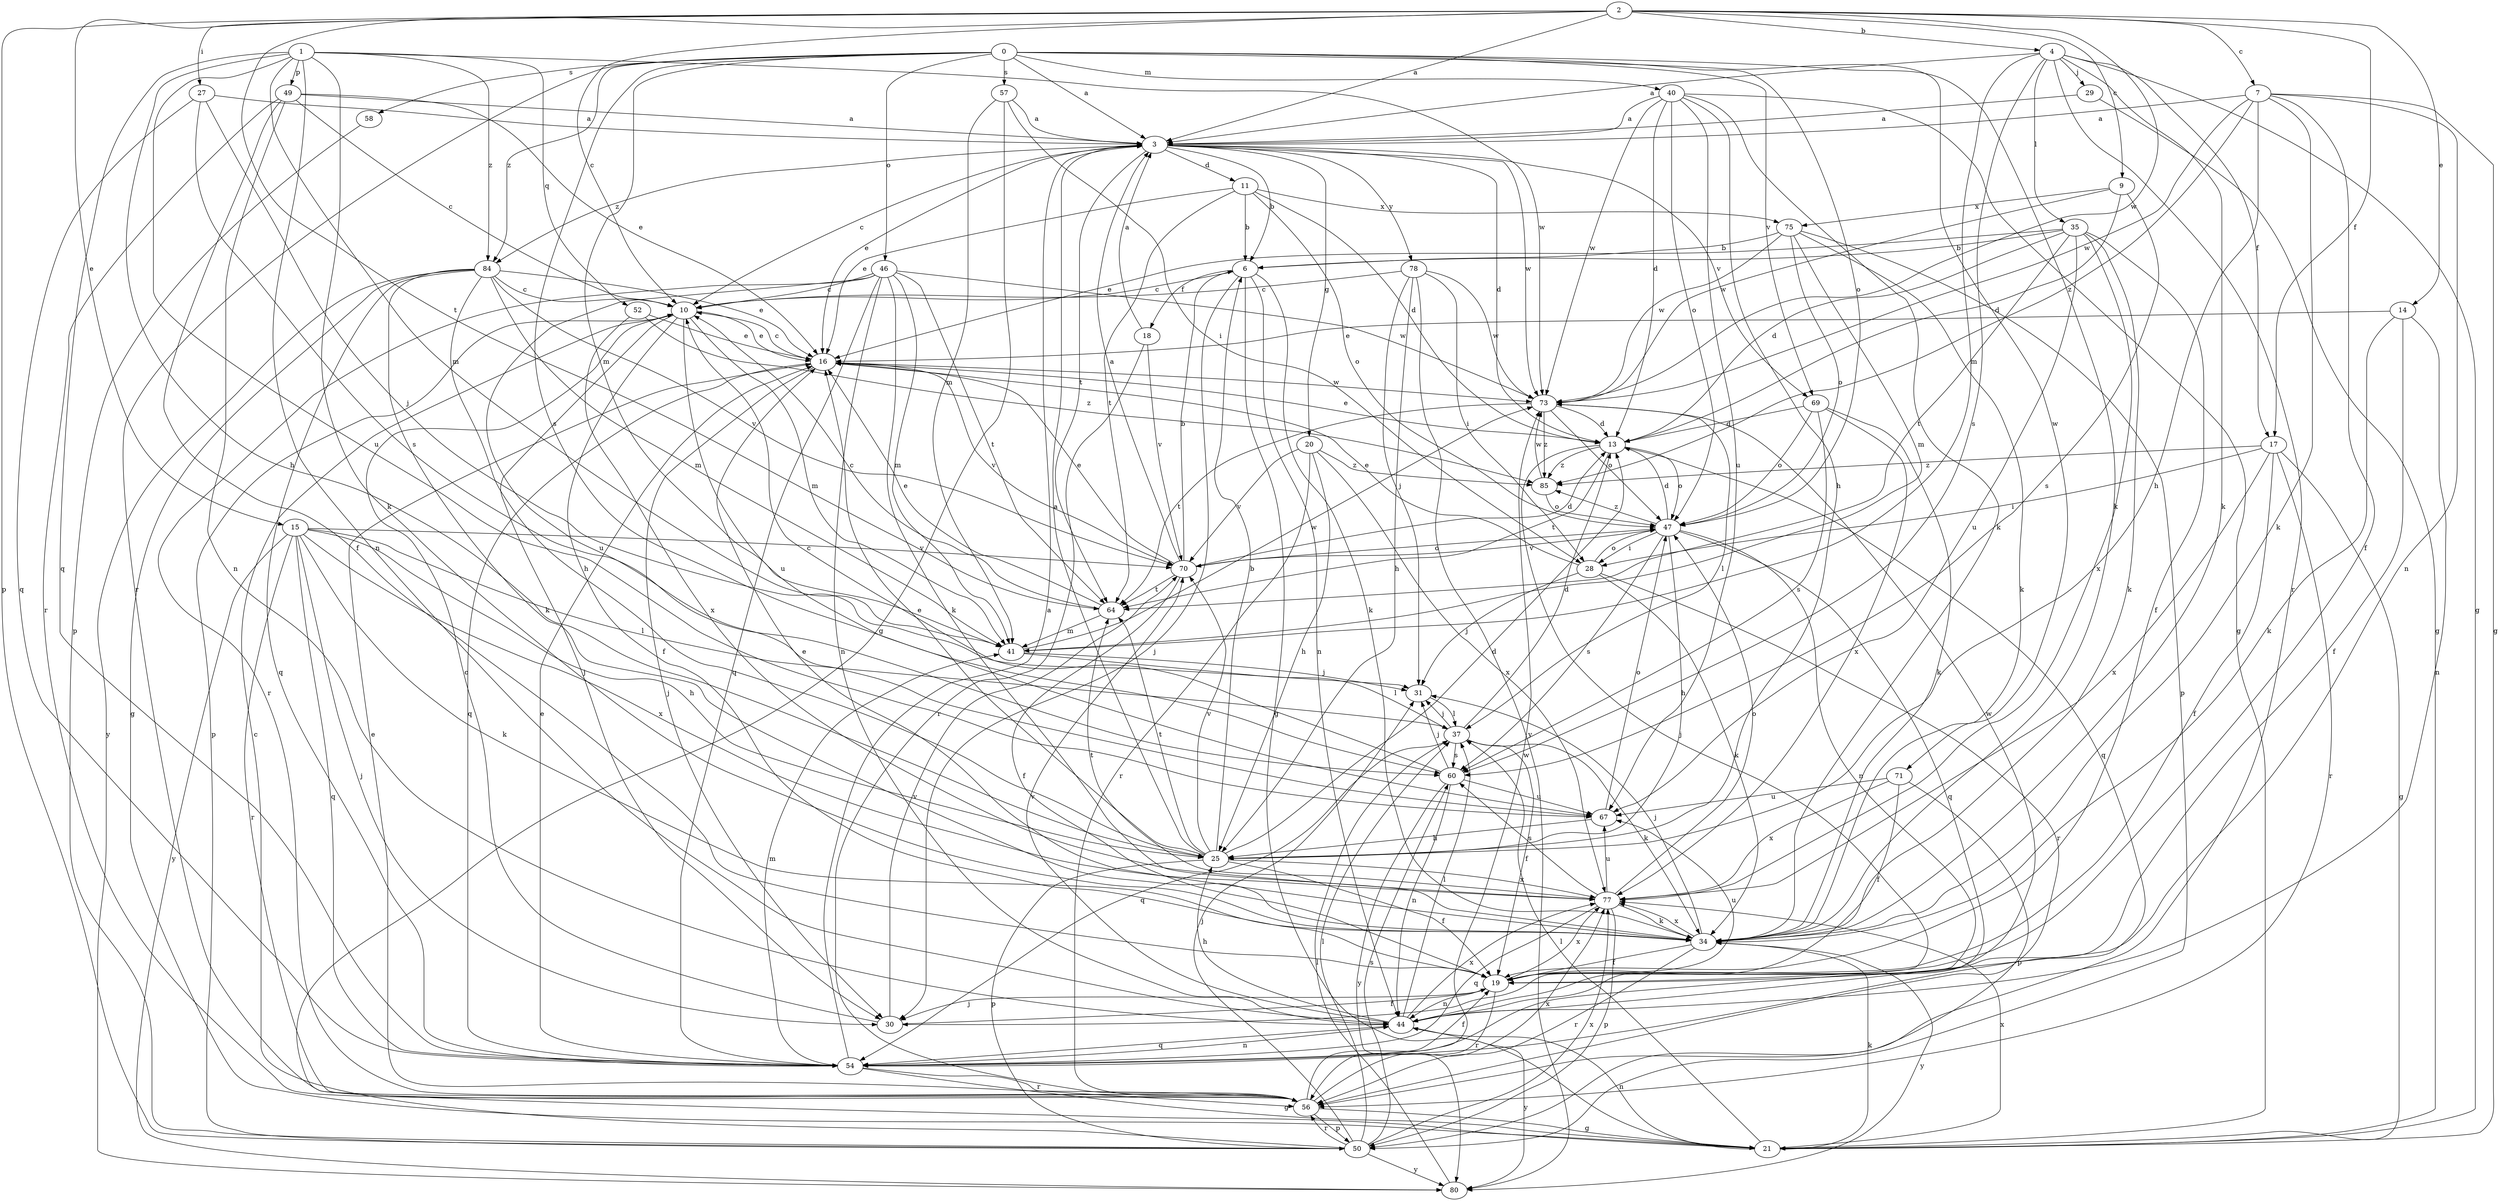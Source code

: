 strict digraph  {
0;
1;
2;
3;
4;
6;
7;
9;
10;
11;
13;
14;
15;
16;
17;
18;
19;
20;
21;
25;
27;
28;
29;
30;
31;
34;
35;
37;
40;
41;
44;
46;
47;
49;
50;
52;
54;
56;
57;
58;
60;
64;
67;
69;
70;
71;
73;
75;
77;
78;
80;
84;
85;
0 -> 3  [label=a];
0 -> 34  [label=k];
0 -> 40  [label=m];
0 -> 41  [label=m];
0 -> 46  [label=o];
0 -> 47  [label=o];
0 -> 56  [label=r];
0 -> 57  [label=s];
0 -> 58  [label=s];
0 -> 60  [label=s];
0 -> 69  [label=v];
0 -> 71  [label=w];
0 -> 84  [label=z];
1 -> 25  [label=h];
1 -> 34  [label=k];
1 -> 41  [label=m];
1 -> 44  [label=n];
1 -> 49  [label=p];
1 -> 52  [label=q];
1 -> 54  [label=q];
1 -> 67  [label=u];
1 -> 73  [label=w];
1 -> 84  [label=z];
2 -> 3  [label=a];
2 -> 4  [label=b];
2 -> 7  [label=c];
2 -> 9  [label=c];
2 -> 10  [label=c];
2 -> 14  [label=e];
2 -> 15  [label=e];
2 -> 17  [label=f];
2 -> 27  [label=i];
2 -> 50  [label=p];
2 -> 64  [label=t];
2 -> 73  [label=w];
3 -> 6  [label=b];
3 -> 10  [label=c];
3 -> 11  [label=d];
3 -> 13  [label=d];
3 -> 16  [label=e];
3 -> 20  [label=g];
3 -> 64  [label=t];
3 -> 69  [label=v];
3 -> 73  [label=w];
3 -> 78  [label=y];
3 -> 84  [label=z];
4 -> 3  [label=a];
4 -> 17  [label=f];
4 -> 21  [label=g];
4 -> 29  [label=j];
4 -> 34  [label=k];
4 -> 35  [label=l];
4 -> 41  [label=m];
4 -> 56  [label=r];
4 -> 60  [label=s];
6 -> 10  [label=c];
6 -> 18  [label=f];
6 -> 21  [label=g];
6 -> 30  [label=j];
6 -> 34  [label=k];
6 -> 44  [label=n];
7 -> 3  [label=a];
7 -> 19  [label=f];
7 -> 21  [label=g];
7 -> 25  [label=h];
7 -> 34  [label=k];
7 -> 44  [label=n];
7 -> 73  [label=w];
7 -> 85  [label=z];
9 -> 13  [label=d];
9 -> 60  [label=s];
9 -> 73  [label=w];
9 -> 75  [label=x];
10 -> 16  [label=e];
10 -> 19  [label=f];
10 -> 30  [label=j];
10 -> 41  [label=m];
10 -> 50  [label=p];
10 -> 67  [label=u];
11 -> 6  [label=b];
11 -> 13  [label=d];
11 -> 16  [label=e];
11 -> 47  [label=o];
11 -> 64  [label=t];
11 -> 75  [label=x];
13 -> 16  [label=e];
13 -> 30  [label=j];
13 -> 47  [label=o];
13 -> 54  [label=q];
13 -> 64  [label=t];
13 -> 85  [label=z];
14 -> 16  [label=e];
14 -> 19  [label=f];
14 -> 34  [label=k];
14 -> 44  [label=n];
15 -> 25  [label=h];
15 -> 30  [label=j];
15 -> 34  [label=k];
15 -> 37  [label=l];
15 -> 54  [label=q];
15 -> 56  [label=r];
15 -> 70  [label=v];
15 -> 77  [label=x];
15 -> 80  [label=y];
16 -> 10  [label=c];
16 -> 30  [label=j];
16 -> 54  [label=q];
16 -> 70  [label=v];
16 -> 73  [label=w];
17 -> 19  [label=f];
17 -> 21  [label=g];
17 -> 28  [label=i];
17 -> 56  [label=r];
17 -> 77  [label=x];
17 -> 85  [label=z];
18 -> 3  [label=a];
18 -> 56  [label=r];
18 -> 70  [label=v];
19 -> 30  [label=j];
19 -> 44  [label=n];
19 -> 56  [label=r];
19 -> 67  [label=u];
19 -> 77  [label=x];
20 -> 25  [label=h];
20 -> 56  [label=r];
20 -> 70  [label=v];
20 -> 77  [label=x];
20 -> 85  [label=z];
21 -> 34  [label=k];
21 -> 37  [label=l];
21 -> 44  [label=n];
21 -> 77  [label=x];
25 -> 3  [label=a];
25 -> 6  [label=b];
25 -> 13  [label=d];
25 -> 16  [label=e];
25 -> 19  [label=f];
25 -> 50  [label=p];
25 -> 64  [label=t];
25 -> 70  [label=v];
25 -> 77  [label=x];
27 -> 3  [label=a];
27 -> 31  [label=j];
27 -> 54  [label=q];
27 -> 60  [label=s];
28 -> 16  [label=e];
28 -> 31  [label=j];
28 -> 34  [label=k];
28 -> 47  [label=o];
28 -> 56  [label=r];
29 -> 3  [label=a];
29 -> 21  [label=g];
30 -> 10  [label=c];
30 -> 19  [label=f];
30 -> 70  [label=v];
31 -> 37  [label=l];
34 -> 16  [label=e];
34 -> 19  [label=f];
34 -> 31  [label=j];
34 -> 56  [label=r];
34 -> 77  [label=x];
34 -> 80  [label=y];
35 -> 6  [label=b];
35 -> 13  [label=d];
35 -> 16  [label=e];
35 -> 19  [label=f];
35 -> 34  [label=k];
35 -> 64  [label=t];
35 -> 67  [label=u];
35 -> 77  [label=x];
37 -> 13  [label=d];
37 -> 19  [label=f];
37 -> 31  [label=j];
37 -> 34  [label=k];
37 -> 54  [label=q];
37 -> 60  [label=s];
40 -> 3  [label=a];
40 -> 13  [label=d];
40 -> 21  [label=g];
40 -> 25  [label=h];
40 -> 34  [label=k];
40 -> 47  [label=o];
40 -> 67  [label=u];
40 -> 73  [label=w];
41 -> 31  [label=j];
41 -> 37  [label=l];
41 -> 73  [label=w];
44 -> 25  [label=h];
44 -> 37  [label=l];
44 -> 54  [label=q];
44 -> 70  [label=v];
44 -> 73  [label=w];
44 -> 77  [label=x];
44 -> 80  [label=y];
46 -> 10  [label=c];
46 -> 34  [label=k];
46 -> 41  [label=m];
46 -> 44  [label=n];
46 -> 54  [label=q];
46 -> 56  [label=r];
46 -> 64  [label=t];
46 -> 67  [label=u];
46 -> 73  [label=w];
47 -> 13  [label=d];
47 -> 25  [label=h];
47 -> 28  [label=i];
47 -> 44  [label=n];
47 -> 54  [label=q];
47 -> 60  [label=s];
47 -> 70  [label=v];
47 -> 85  [label=z];
49 -> 3  [label=a];
49 -> 10  [label=c];
49 -> 16  [label=e];
49 -> 19  [label=f];
49 -> 44  [label=n];
49 -> 56  [label=r];
50 -> 10  [label=c];
50 -> 31  [label=j];
50 -> 37  [label=l];
50 -> 56  [label=r];
50 -> 60  [label=s];
50 -> 77  [label=x];
50 -> 80  [label=y];
52 -> 16  [label=e];
52 -> 77  [label=x];
52 -> 85  [label=z];
54 -> 3  [label=a];
54 -> 16  [label=e];
54 -> 19  [label=f];
54 -> 21  [label=g];
54 -> 41  [label=m];
54 -> 44  [label=n];
54 -> 56  [label=r];
56 -> 16  [label=e];
56 -> 21  [label=g];
56 -> 50  [label=p];
56 -> 73  [label=w];
56 -> 77  [label=x];
57 -> 3  [label=a];
57 -> 21  [label=g];
57 -> 28  [label=i];
57 -> 41  [label=m];
58 -> 50  [label=p];
60 -> 10  [label=c];
60 -> 31  [label=j];
60 -> 44  [label=n];
60 -> 67  [label=u];
60 -> 80  [label=y];
64 -> 10  [label=c];
64 -> 16  [label=e];
64 -> 41  [label=m];
67 -> 25  [label=h];
67 -> 47  [label=o];
69 -> 13  [label=d];
69 -> 34  [label=k];
69 -> 47  [label=o];
69 -> 60  [label=s];
69 -> 77  [label=x];
70 -> 3  [label=a];
70 -> 6  [label=b];
70 -> 13  [label=d];
70 -> 16  [label=e];
70 -> 19  [label=f];
70 -> 47  [label=o];
70 -> 64  [label=t];
71 -> 19  [label=f];
71 -> 50  [label=p];
71 -> 67  [label=u];
71 -> 77  [label=x];
73 -> 13  [label=d];
73 -> 37  [label=l];
73 -> 47  [label=o];
73 -> 64  [label=t];
73 -> 85  [label=z];
75 -> 6  [label=b];
75 -> 34  [label=k];
75 -> 41  [label=m];
75 -> 47  [label=o];
75 -> 50  [label=p];
75 -> 73  [label=w];
77 -> 34  [label=k];
77 -> 47  [label=o];
77 -> 50  [label=p];
77 -> 54  [label=q];
77 -> 60  [label=s];
77 -> 64  [label=t];
77 -> 67  [label=u];
78 -> 10  [label=c];
78 -> 25  [label=h];
78 -> 28  [label=i];
78 -> 31  [label=j];
78 -> 73  [label=w];
78 -> 80  [label=y];
80 -> 37  [label=l];
84 -> 10  [label=c];
84 -> 16  [label=e];
84 -> 21  [label=g];
84 -> 25  [label=h];
84 -> 34  [label=k];
84 -> 41  [label=m];
84 -> 54  [label=q];
84 -> 70  [label=v];
84 -> 80  [label=y];
85 -> 47  [label=o];
85 -> 73  [label=w];
}
